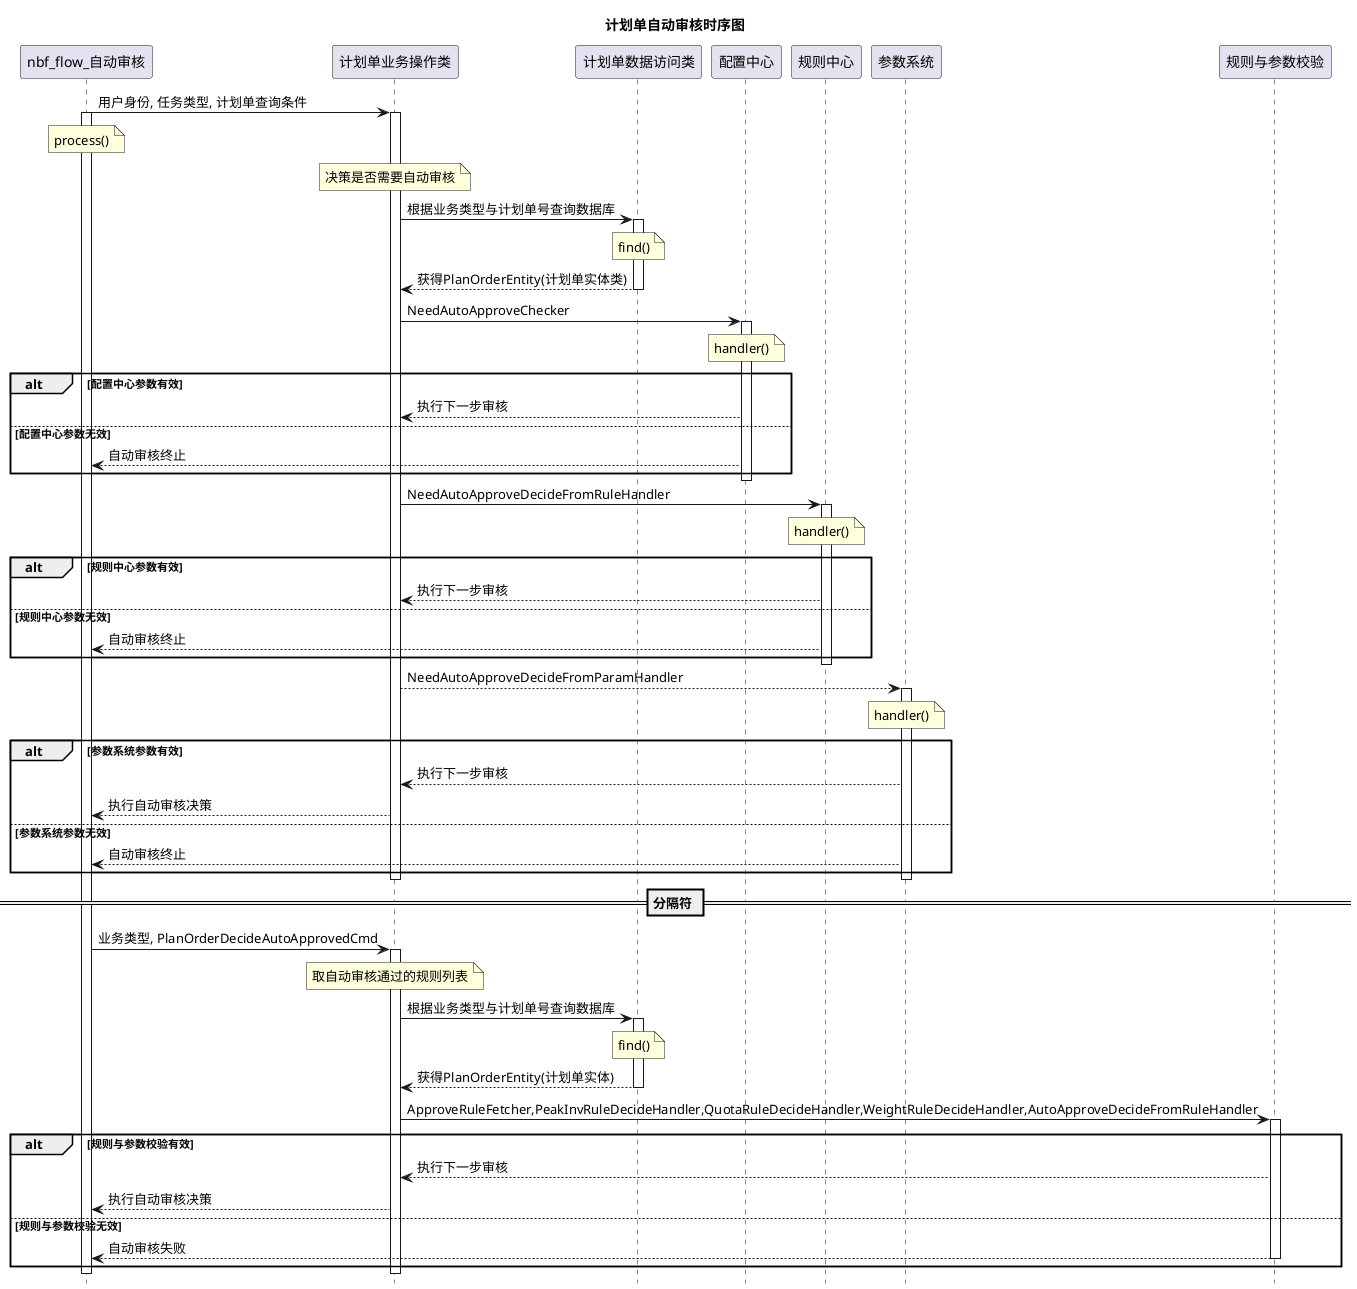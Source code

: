 @startuml
hide footbox
title 计划单自动审核时序图
nbf_flow_自动审核 -> 计划单业务操作类: 用户身份, 任务类型, 计划单查询条件
note over nbf_flow_自动审核: process()
activate nbf_flow_自动审核

note over 计划单业务操作类: 决策是否需要自动审核
activate 计划单业务操作类
计划单业务操作类 -> 计划单数据访问类: 根据业务类型与计划单号查询数据库

note over 计划单数据访问类: find()
activate 计划单数据访问类
计划单数据访问类 --> 计划单业务操作类: 获得PlanOrderEntity(计划单实体类)
deactivate 计划单数据访问类

计划单业务操作类 -> 配置中心: NeedAutoApproveChecker
note over 配置中心: handler()
activate 配置中心

alt 配置中心参数有效
    配置中心 --> 计划单业务操作类 : 执行下一步审核
else 配置中心参数无效
    配置中心 --> nbf_flow_自动审核: 自动审核终止
end

deactivate 配置中心

计划单业务操作类 -> 规则中心: NeedAutoApproveDecideFromRuleHandler
note over 规则中心: handler()
activate 规则中心
alt 规则中心参数有效
    规则中心 --> 计划单业务操作类 : 执行下一步审核
else 规则中心参数无效
    规则中心 --> nbf_flow_自动审核: 自动审核终止
end

deactivate 规则中心

计划单业务操作类 --> 参数系统: NeedAutoApproveDecideFromParamHandler
note over 参数系统: handler()
activate 参数系统
alt 参数系统参数有效
    参数系统 --> 计划单业务操作类 : 执行下一步审核
    计划单业务操作类 --> nbf_flow_自动审核: 执行自动审核决策
else 参数系统参数无效
    参数系统 --> nbf_flow_自动审核: 自动审核终止
end

deactivate 参数系统

deactivate 计划单业务操作类

== 分隔符 ==
nbf_flow_自动审核 -> 计划单业务操作类: 业务类型, PlanOrderDecideAutoApprovedCmd
note over 计划单业务操作类: 取自动审核通过的规则列表
activate 计划单业务操作类

计划单业务操作类 -> 计划单数据访问类: 根据业务类型与计划单号查询数据库
note over 计划单数据访问类: find()
activate 计划单数据访问类
计划单数据访问类 --> 计划单业务操作类: 获得PlanOrderEntity(计划单实体)
deactivate 计划单数据访问类

计划单业务操作类 -> 规则与参数校验: ApproveRuleFetcher,PeakInvRuleDecideHandler,QuotaRuleDecideHandler,WeightRuleDecideHandler,AutoApproveDecideFromRuleHandler
activate 规则与参数校验
alt 规则与参数校验有效
    规则与参数校验 --> 计划单业务操作类 : 执行下一步审核
    计划单业务操作类 --> nbf_flow_自动审核: 执行自动审核决策
else 规则与参数校验无效
    规则与参数校验 --> nbf_flow_自动审核: 自动审核失败
    deactivate 规则与参数校验
end

deactivate 计划单业务操作类

deactivate nbf_flow_自动审核
@enduml
